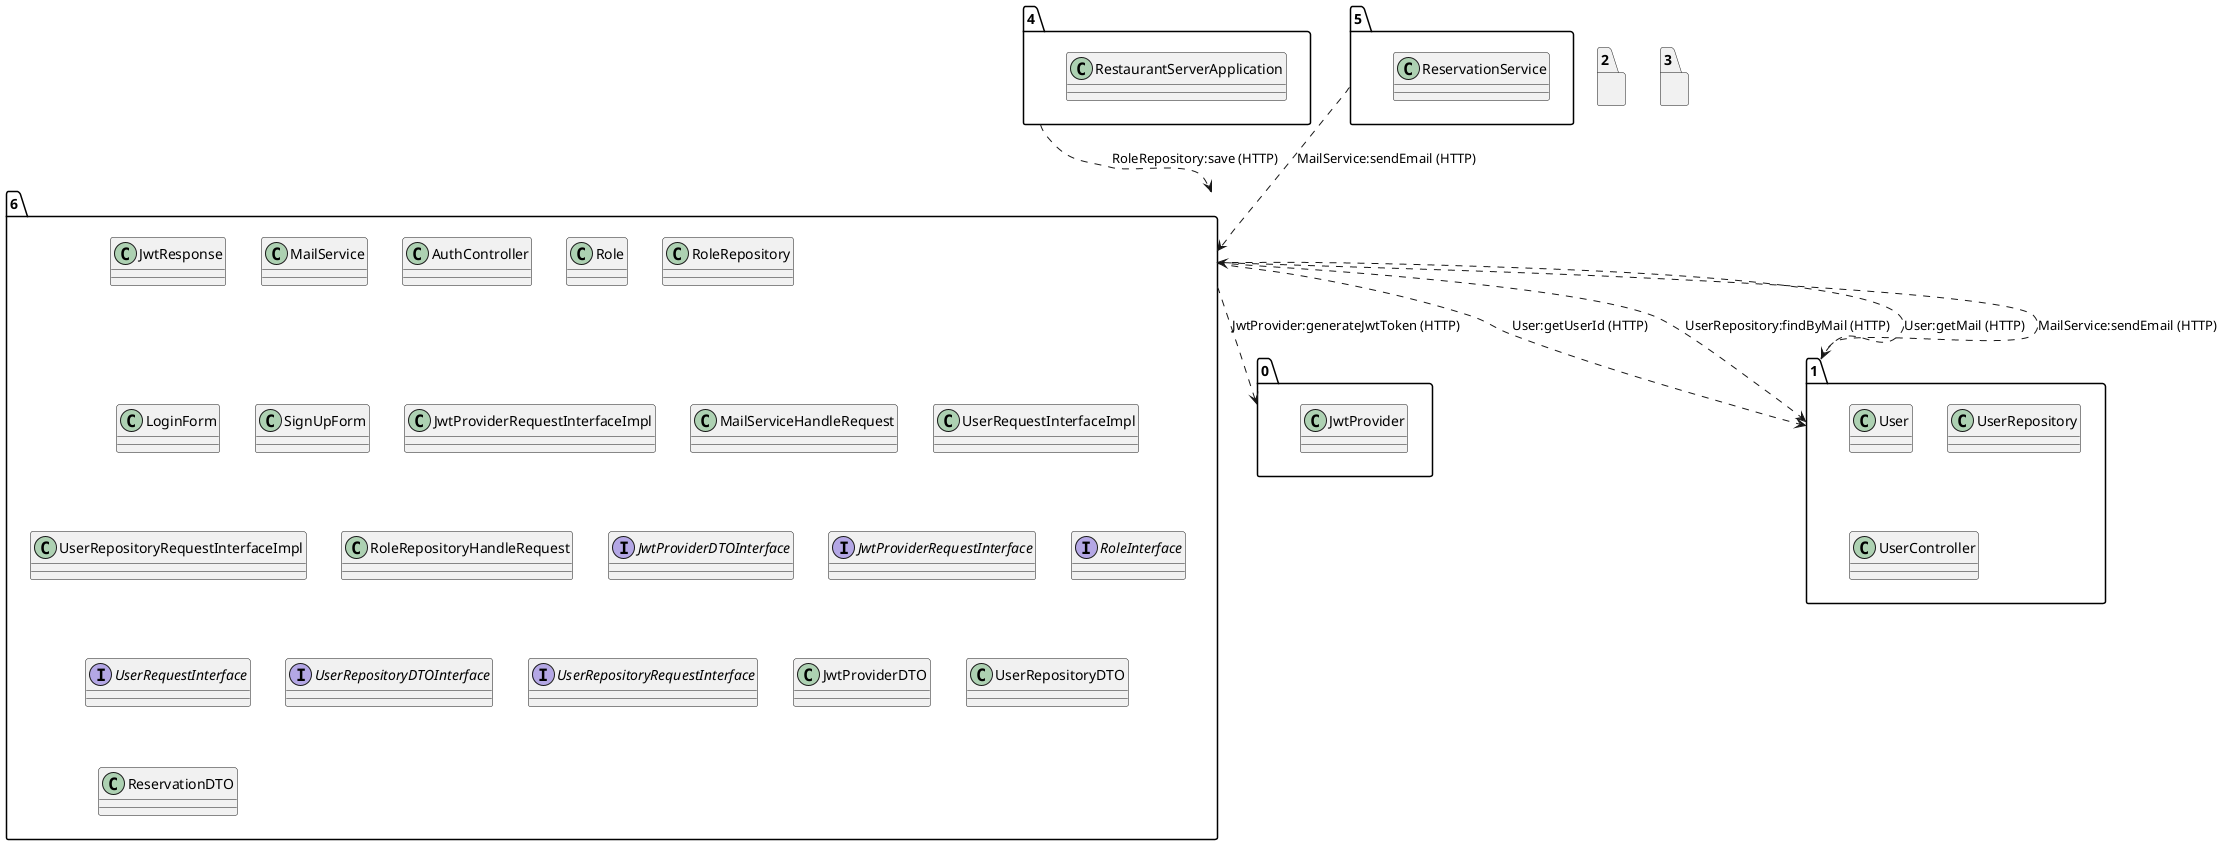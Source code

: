 @startuml
package "6"{
class JwtResponse
class MailService
class AuthController
class Role
class RoleRepository
class LoginForm
class SignUpForm
class JwtProviderRequestInterfaceImpl
class MailServiceHandleRequest
class UserRequestInterfaceImpl
class UserRepositoryRequestInterfaceImpl
class RoleRepositoryHandleRequest
interface JwtProviderDTOInterface
interface JwtProviderRequestInterface
interface RoleInterface
interface UserRequestInterface
interface UserRepositoryDTOInterface
interface UserRepositoryRequestInterface
class JwtProviderDTO
class UserRepositoryDTO
class ReservationDTO
}
package "0"{
class JwtProvider
}
package "1"{
class User
class UserRepository
class User
class UserController
}
package "2"{
}
package "3"{
}
package "4"{
class RestaurantServerApplication
}
package "5"{
class ReservationService
}
"6"..>"0":JwtProvider:generateJwtToken (HTTP)
"6"..>"1":User:getUserId (HTTP)
"6"..>"1":UserRepository:findByMail (HTTP)
"6"..>"1":User:getMail (HTTP)
"1"..>"6":MailService:sendEmail (HTTP)
"4"..>"6":RoleRepository:save (HTTP)
"5"..>"6":MailService:sendEmail (HTTP)
@enduml